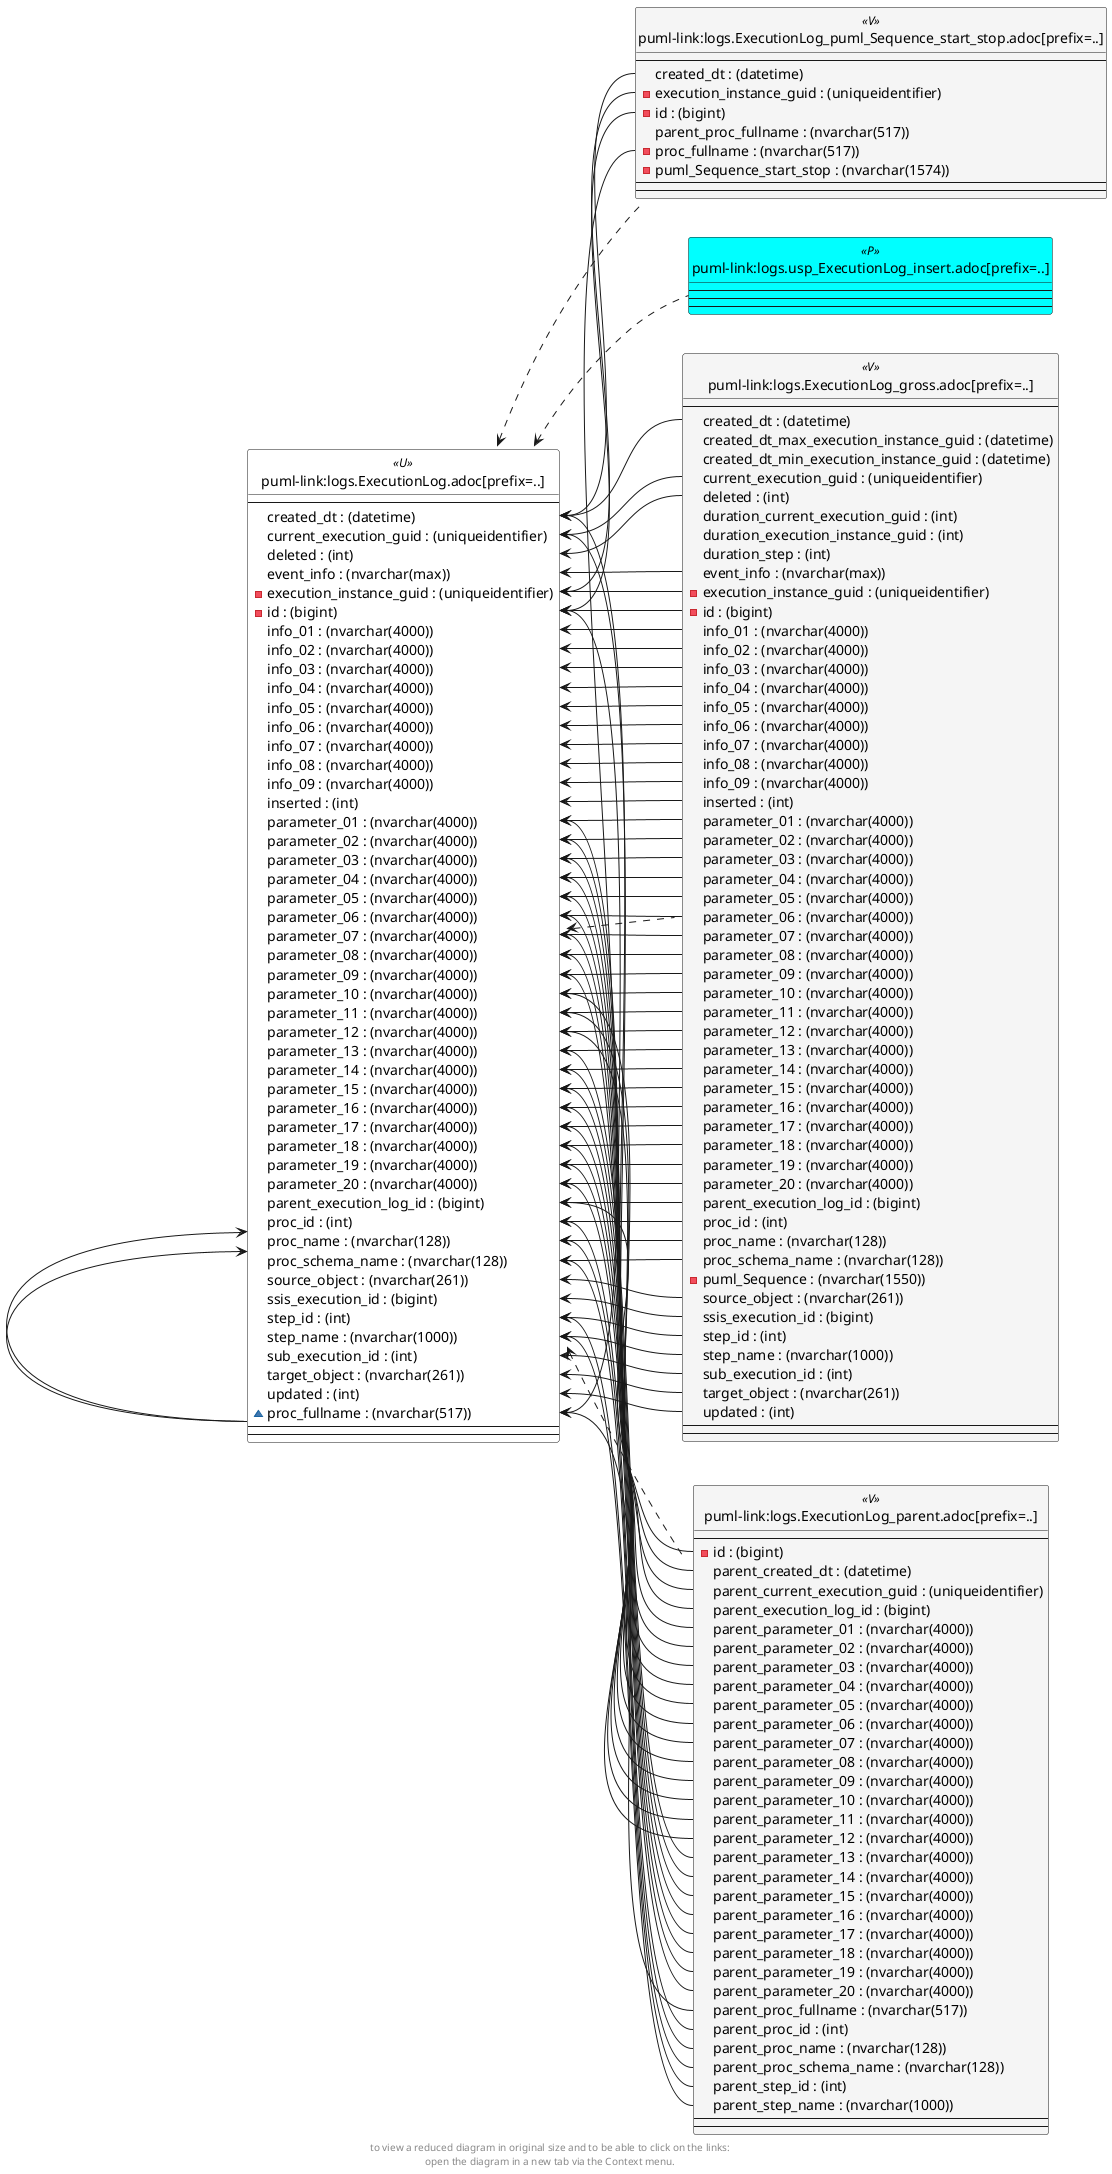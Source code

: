 @startuml
left to right direction
'top to bottom direction
hide circle
'avoide "." issues:
set namespaceSeparator none


skinparam class {
  BackgroundColor White
  BackgroundColor<<FN>> Yellow
  BackgroundColor<<FS>> Yellow
  BackgroundColor<<FT>> LightGray
  BackgroundColor<<IF>> Yellow
  BackgroundColor<<IS>> Yellow
  BackgroundColor<<P>> Aqua
  BackgroundColor<<PC>> Aqua
  BackgroundColor<<SN>> Yellow
  BackgroundColor<<SO>> SlateBlue
  BackgroundColor<<TF>> LightGray
  BackgroundColor<<TR>> Tomato
  BackgroundColor<<U>> White
  BackgroundColor<<V>> WhiteSmoke
  BackgroundColor<<X>> Aqua
}


entity "puml-link:logs.ExecutionLog.adoc[prefix=..]" as logs.ExecutionLog << U >> {
  --
  created_dt : (datetime)
  current_execution_guid : (uniqueidentifier)
  deleted : (int)
  event_info : (nvarchar(max))
  - execution_instance_guid : (uniqueidentifier)
  - id : (bigint)
  info_01 : (nvarchar(4000))
  info_02 : (nvarchar(4000))
  info_03 : (nvarchar(4000))
  info_04 : (nvarchar(4000))
  info_05 : (nvarchar(4000))
  info_06 : (nvarchar(4000))
  info_07 : (nvarchar(4000))
  info_08 : (nvarchar(4000))
  info_09 : (nvarchar(4000))
  inserted : (int)
  parameter_01 : (nvarchar(4000))
  parameter_02 : (nvarchar(4000))
  parameter_03 : (nvarchar(4000))
  parameter_04 : (nvarchar(4000))
  parameter_05 : (nvarchar(4000))
  parameter_06 : (nvarchar(4000))
  parameter_07 : (nvarchar(4000))
  parameter_08 : (nvarchar(4000))
  parameter_09 : (nvarchar(4000))
  parameter_10 : (nvarchar(4000))
  parameter_11 : (nvarchar(4000))
  parameter_12 : (nvarchar(4000))
  parameter_13 : (nvarchar(4000))
  parameter_14 : (nvarchar(4000))
  parameter_15 : (nvarchar(4000))
  parameter_16 : (nvarchar(4000))
  parameter_17 : (nvarchar(4000))
  parameter_18 : (nvarchar(4000))
  parameter_19 : (nvarchar(4000))
  parameter_20 : (nvarchar(4000))
  parent_execution_log_id : (bigint)
  proc_id : (int)
  proc_name : (nvarchar(128))
  proc_schema_name : (nvarchar(128))
  source_object : (nvarchar(261))
  ssis_execution_id : (bigint)
  step_id : (int)
  step_name : (nvarchar(1000))
  sub_execution_id : (int)
  target_object : (nvarchar(261))
  updated : (int)
  ~ proc_fullname : (nvarchar(517))
  --
  --
}

entity "puml-link:logs.ExecutionLog_gross.adoc[prefix=..]" as logs.ExecutionLog_gross << V >> {
  --
  created_dt : (datetime)
  created_dt_max_execution_instance_guid : (datetime)
  created_dt_min_execution_instance_guid : (datetime)
  current_execution_guid : (uniqueidentifier)
  deleted : (int)
  duration_current_execution_guid : (int)
  duration_execution_instance_guid : (int)
  duration_step : (int)
  event_info : (nvarchar(max))
  - execution_instance_guid : (uniqueidentifier)
  - id : (bigint)
  info_01 : (nvarchar(4000))
  info_02 : (nvarchar(4000))
  info_03 : (nvarchar(4000))
  info_04 : (nvarchar(4000))
  info_05 : (nvarchar(4000))
  info_06 : (nvarchar(4000))
  info_07 : (nvarchar(4000))
  info_08 : (nvarchar(4000))
  info_09 : (nvarchar(4000))
  inserted : (int)
  parameter_01 : (nvarchar(4000))
  parameter_02 : (nvarchar(4000))
  parameter_03 : (nvarchar(4000))
  parameter_04 : (nvarchar(4000))
  parameter_05 : (nvarchar(4000))
  parameter_06 : (nvarchar(4000))
  parameter_07 : (nvarchar(4000))
  parameter_08 : (nvarchar(4000))
  parameter_09 : (nvarchar(4000))
  parameter_10 : (nvarchar(4000))
  parameter_11 : (nvarchar(4000))
  parameter_12 : (nvarchar(4000))
  parameter_13 : (nvarchar(4000))
  parameter_14 : (nvarchar(4000))
  parameter_15 : (nvarchar(4000))
  parameter_16 : (nvarchar(4000))
  parameter_17 : (nvarchar(4000))
  parameter_18 : (nvarchar(4000))
  parameter_19 : (nvarchar(4000))
  parameter_20 : (nvarchar(4000))
  parent_execution_log_id : (bigint)
  proc_id : (int)
  proc_name : (nvarchar(128))
  proc_schema_name : (nvarchar(128))
  - puml_Sequence : (nvarchar(1550))
  source_object : (nvarchar(261))
  ssis_execution_id : (bigint)
  step_id : (int)
  step_name : (nvarchar(1000))
  sub_execution_id : (int)
  target_object : (nvarchar(261))
  updated : (int)
  --
  --
}

entity "puml-link:logs.ExecutionLog_parent.adoc[prefix=..]" as logs.ExecutionLog_parent << V >> {
  --
  - id : (bigint)
  parent_created_dt : (datetime)
  parent_current_execution_guid : (uniqueidentifier)
  parent_execution_log_id : (bigint)
  parent_parameter_01 : (nvarchar(4000))
  parent_parameter_02 : (nvarchar(4000))
  parent_parameter_03 : (nvarchar(4000))
  parent_parameter_04 : (nvarchar(4000))
  parent_parameter_05 : (nvarchar(4000))
  parent_parameter_06 : (nvarchar(4000))
  parent_parameter_07 : (nvarchar(4000))
  parent_parameter_08 : (nvarchar(4000))
  parent_parameter_09 : (nvarchar(4000))
  parent_parameter_10 : (nvarchar(4000))
  parent_parameter_11 : (nvarchar(4000))
  parent_parameter_12 : (nvarchar(4000))
  parent_parameter_13 : (nvarchar(4000))
  parent_parameter_14 : (nvarchar(4000))
  parent_parameter_15 : (nvarchar(4000))
  parent_parameter_16 : (nvarchar(4000))
  parent_parameter_17 : (nvarchar(4000))
  parent_parameter_18 : (nvarchar(4000))
  parent_parameter_19 : (nvarchar(4000))
  parent_parameter_20 : (nvarchar(4000))
  parent_proc_fullname : (nvarchar(517))
  parent_proc_id : (int)
  parent_proc_name : (nvarchar(128))
  parent_proc_schema_name : (nvarchar(128))
  parent_step_id : (int)
  parent_step_name : (nvarchar(1000))
  --
  --
}

entity "puml-link:logs.ExecutionLog_puml_Sequence_start_stop.adoc[prefix=..]" as logs.ExecutionLog_puml_Sequence_start_stop << V >> {
  --
  created_dt : (datetime)
  - execution_instance_guid : (uniqueidentifier)
  - id : (bigint)
  parent_proc_fullname : (nvarchar(517))
  - proc_fullname : (nvarchar(517))
  - puml_Sequence_start_stop : (nvarchar(1574))
  --
  --
}

entity "puml-link:logs.usp_ExecutionLog_insert.adoc[prefix=..]" as logs.usp_ExecutionLog_insert << P >> {
  --
  --
  --
}

logs.ExecutionLog <.. logs.usp_ExecutionLog_insert
logs.ExecutionLog <.. logs.ExecutionLog_gross
logs.ExecutionLog <.. logs.ExecutionLog_parent
logs.ExecutionLog <.. logs.ExecutionLog_puml_Sequence_start_stop
logs.ExecutionLog::created_dt <-- logs.ExecutionLog_gross::created_dt
logs.ExecutionLog::created_dt <-- logs.ExecutionLog_parent::parent_created_dt
logs.ExecutionLog::created_dt <-- logs.ExecutionLog_puml_Sequence_start_stop::created_dt
logs.ExecutionLog::current_execution_guid <-- logs.ExecutionLog_gross::current_execution_guid
logs.ExecutionLog::current_execution_guid <-- logs.ExecutionLog_parent::parent_current_execution_guid
logs.ExecutionLog::deleted <-- logs.ExecutionLog_gross::deleted
logs.ExecutionLog::event_info <-- logs.ExecutionLog_gross::event_info
logs.ExecutionLog::execution_instance_guid <-- logs.ExecutionLog_gross::execution_instance_guid
logs.ExecutionLog::execution_instance_guid <-- logs.ExecutionLog_puml_Sequence_start_stop::execution_instance_guid
logs.ExecutionLog::id <-- logs.ExecutionLog_gross::id
logs.ExecutionLog::id <-- logs.ExecutionLog_parent::id
logs.ExecutionLog::id <-- logs.ExecutionLog_puml_Sequence_start_stop::id
logs.ExecutionLog::info_01 <-- logs.ExecutionLog_gross::info_01
logs.ExecutionLog::info_02 <-- logs.ExecutionLog_gross::info_02
logs.ExecutionLog::info_03 <-- logs.ExecutionLog_gross::info_03
logs.ExecutionLog::info_04 <-- logs.ExecutionLog_gross::info_04
logs.ExecutionLog::info_05 <-- logs.ExecutionLog_gross::info_05
logs.ExecutionLog::info_06 <-- logs.ExecutionLog_gross::info_06
logs.ExecutionLog::info_07 <-- logs.ExecutionLog_gross::info_07
logs.ExecutionLog::info_08 <-- logs.ExecutionLog_gross::info_08
logs.ExecutionLog::info_09 <-- logs.ExecutionLog_gross::info_09
logs.ExecutionLog::inserted <-- logs.ExecutionLog_gross::inserted
logs.ExecutionLog::parameter_01 <-- logs.ExecutionLog_gross::parameter_01
logs.ExecutionLog::parameter_01 <-- logs.ExecutionLog_parent::parent_parameter_01
logs.ExecutionLog::parameter_02 <-- logs.ExecutionLog_gross::parameter_02
logs.ExecutionLog::parameter_02 <-- logs.ExecutionLog_parent::parent_parameter_02
logs.ExecutionLog::parameter_03 <-- logs.ExecutionLog_gross::parameter_03
logs.ExecutionLog::parameter_03 <-- logs.ExecutionLog_parent::parent_parameter_03
logs.ExecutionLog::parameter_04 <-- logs.ExecutionLog_gross::parameter_04
logs.ExecutionLog::parameter_04 <-- logs.ExecutionLog_parent::parent_parameter_04
logs.ExecutionLog::parameter_05 <-- logs.ExecutionLog_gross::parameter_05
logs.ExecutionLog::parameter_05 <-- logs.ExecutionLog_parent::parent_parameter_05
logs.ExecutionLog::parameter_06 <-- logs.ExecutionLog_gross::parameter_06
logs.ExecutionLog::parameter_06 <-- logs.ExecutionLog_parent::parent_parameter_06
logs.ExecutionLog::parameter_07 <-- logs.ExecutionLog_gross::parameter_07
logs.ExecutionLog::parameter_07 <-- logs.ExecutionLog_parent::parent_parameter_07
logs.ExecutionLog::parameter_08 <-- logs.ExecutionLog_gross::parameter_08
logs.ExecutionLog::parameter_08 <-- logs.ExecutionLog_parent::parent_parameter_08
logs.ExecutionLog::parameter_09 <-- logs.ExecutionLog_gross::parameter_09
logs.ExecutionLog::parameter_09 <-- logs.ExecutionLog_parent::parent_parameter_09
logs.ExecutionLog::parameter_10 <-- logs.ExecutionLog_gross::parameter_10
logs.ExecutionLog::parameter_10 <-- logs.ExecutionLog_parent::parent_parameter_10
logs.ExecutionLog::parameter_11 <-- logs.ExecutionLog_gross::parameter_11
logs.ExecutionLog::parameter_11 <-- logs.ExecutionLog_parent::parent_parameter_11
logs.ExecutionLog::parameter_12 <-- logs.ExecutionLog_gross::parameter_12
logs.ExecutionLog::parameter_12 <-- logs.ExecutionLog_parent::parent_parameter_12
logs.ExecutionLog::parameter_13 <-- logs.ExecutionLog_gross::parameter_13
logs.ExecutionLog::parameter_13 <-- logs.ExecutionLog_parent::parent_parameter_13
logs.ExecutionLog::parameter_14 <-- logs.ExecutionLog_gross::parameter_14
logs.ExecutionLog::parameter_14 <-- logs.ExecutionLog_parent::parent_parameter_14
logs.ExecutionLog::parameter_15 <-- logs.ExecutionLog_gross::parameter_15
logs.ExecutionLog::parameter_15 <-- logs.ExecutionLog_parent::parent_parameter_15
logs.ExecutionLog::parameter_16 <-- logs.ExecutionLog_gross::parameter_16
logs.ExecutionLog::parameter_16 <-- logs.ExecutionLog_parent::parent_parameter_16
logs.ExecutionLog::parameter_17 <-- logs.ExecutionLog_gross::parameter_17
logs.ExecutionLog::parameter_17 <-- logs.ExecutionLog_parent::parent_parameter_17
logs.ExecutionLog::parameter_18 <-- logs.ExecutionLog_gross::parameter_18
logs.ExecutionLog::parameter_18 <-- logs.ExecutionLog_parent::parent_parameter_18
logs.ExecutionLog::parameter_19 <-- logs.ExecutionLog_gross::parameter_19
logs.ExecutionLog::parameter_19 <-- logs.ExecutionLog_parent::parent_parameter_19
logs.ExecutionLog::parameter_20 <-- logs.ExecutionLog_gross::parameter_20
logs.ExecutionLog::parameter_20 <-- logs.ExecutionLog_parent::parent_parameter_20
logs.ExecutionLog::parent_execution_log_id <-- logs.ExecutionLog_gross::parent_execution_log_id
logs.ExecutionLog::parent_execution_log_id <-- logs.ExecutionLog_parent::parent_execution_log_id
logs.ExecutionLog::proc_fullname <-- logs.ExecutionLog_parent::parent_proc_fullname
logs.ExecutionLog::proc_fullname <-- logs.ExecutionLog_puml_Sequence_start_stop::proc_fullname
logs.ExecutionLog::proc_id <-- logs.ExecutionLog_gross::proc_id
logs.ExecutionLog::proc_id <-- logs.ExecutionLog_parent::parent_proc_id
logs.ExecutionLog::proc_name <-- logs.ExecutionLog::proc_fullname
logs.ExecutionLog::proc_name <-- logs.ExecutionLog_gross::proc_name
logs.ExecutionLog::proc_name <-- logs.ExecutionLog_parent::parent_proc_name
logs.ExecutionLog::proc_schema_name <-- logs.ExecutionLog::proc_fullname
logs.ExecutionLog::proc_schema_name <-- logs.ExecutionLog_gross::proc_schema_name
logs.ExecutionLog::proc_schema_name <-- logs.ExecutionLog_parent::parent_proc_schema_name
logs.ExecutionLog::source_object <-- logs.ExecutionLog_gross::source_object
logs.ExecutionLog::ssis_execution_id <-- logs.ExecutionLog_gross::ssis_execution_id
logs.ExecutionLog::step_id <-- logs.ExecutionLog_gross::step_id
logs.ExecutionLog::step_id <-- logs.ExecutionLog_parent::parent_step_id
logs.ExecutionLog::step_name <-- logs.ExecutionLog_gross::step_name
logs.ExecutionLog::step_name <-- logs.ExecutionLog_parent::parent_step_name
logs.ExecutionLog::sub_execution_id <-- logs.ExecutionLog_gross::sub_execution_id
logs.ExecutionLog::target_object <-- logs.ExecutionLog_gross::target_object
logs.ExecutionLog::updated <-- logs.ExecutionLog_gross::updated
footer
to view a reduced diagram in original size and to be able to click on the links:
open the diagram in a new tab via the Context menu.
end footer

@enduml

